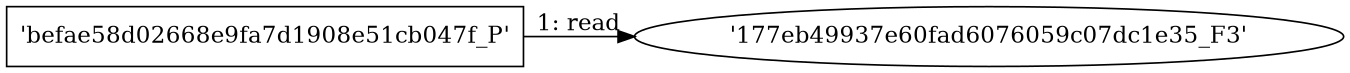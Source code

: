 digraph "D:\Learning\Paper\apt\基于CTI的攻击预警\Dataset\攻击图\ASGfromALLCTI\Rule Release for Today, Thursday September 23rd, 2010.dot" {
rankdir="LR"
size="9"
fixedsize="false"
splines="true"
nodesep=0.3
ranksep=0
fontsize=10
overlap="scalexy"
engine= "neato"
	"'177eb49937e60fad6076059c07dc1e35_F3'" [node_type=file shape=ellipse]
	"'befae58d02668e9fa7d1908e51cb047f_P'" [node_type=Process shape=box]
	"'befae58d02668e9fa7d1908e51cb047f_P'" -> "'177eb49937e60fad6076059c07dc1e35_F3'" [label="1: read"]
}
